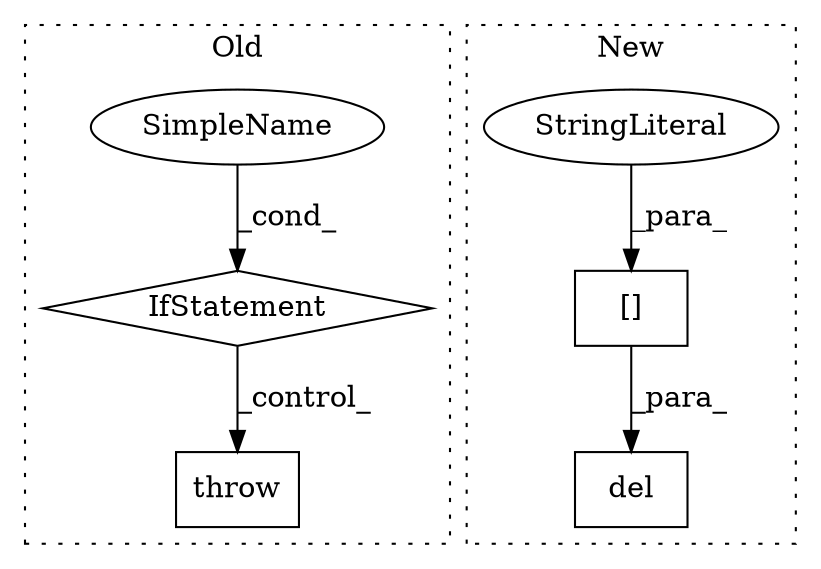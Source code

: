 digraph G {
subgraph cluster0 {
1 [label="throw" a="53" s="1382" l="6" shape="box"];
5 [label="IfStatement" a="25" s="1361,1370" l="4,2" shape="diamond"];
6 [label="SimpleName" a="42" s="" l="" shape="ellipse"];
label = "Old";
style="dotted";
}
subgraph cluster1 {
2 [label="del" a="32" s="4199,4233" l="4,1" shape="box"];
3 [label="[]" a="2" s="4203,4232" l="13,1" shape="box"];
4 [label="StringLiteral" a="45" s="4216" l="16" shape="ellipse"];
label = "New";
style="dotted";
}
3 -> 2 [label="_para_"];
4 -> 3 [label="_para_"];
5 -> 1 [label="_control_"];
6 -> 5 [label="_cond_"];
}